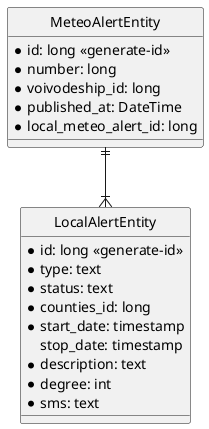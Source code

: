@startuml
'https://plantuml.com/class-diagram

hide circle
skinparam linetype ortho

entity "MeteoAlertEntity" as m01 {
    * id: long <<generate-id>>
    * number: long
    * voivodeship_id: long
    * published_at: DateTime
    * local_meteo_alert_id: long

}

entity "LocalAlertEntity" as l01 {
    * id: long <<generate-id>>
    * type: text
    * status: text
    * counties_id: long
    * start_date: timestamp
      stop_date: timestamp
    * description: text
    * degree: int
    * sms: text

}

m01 ||--|{ l01

@enduml